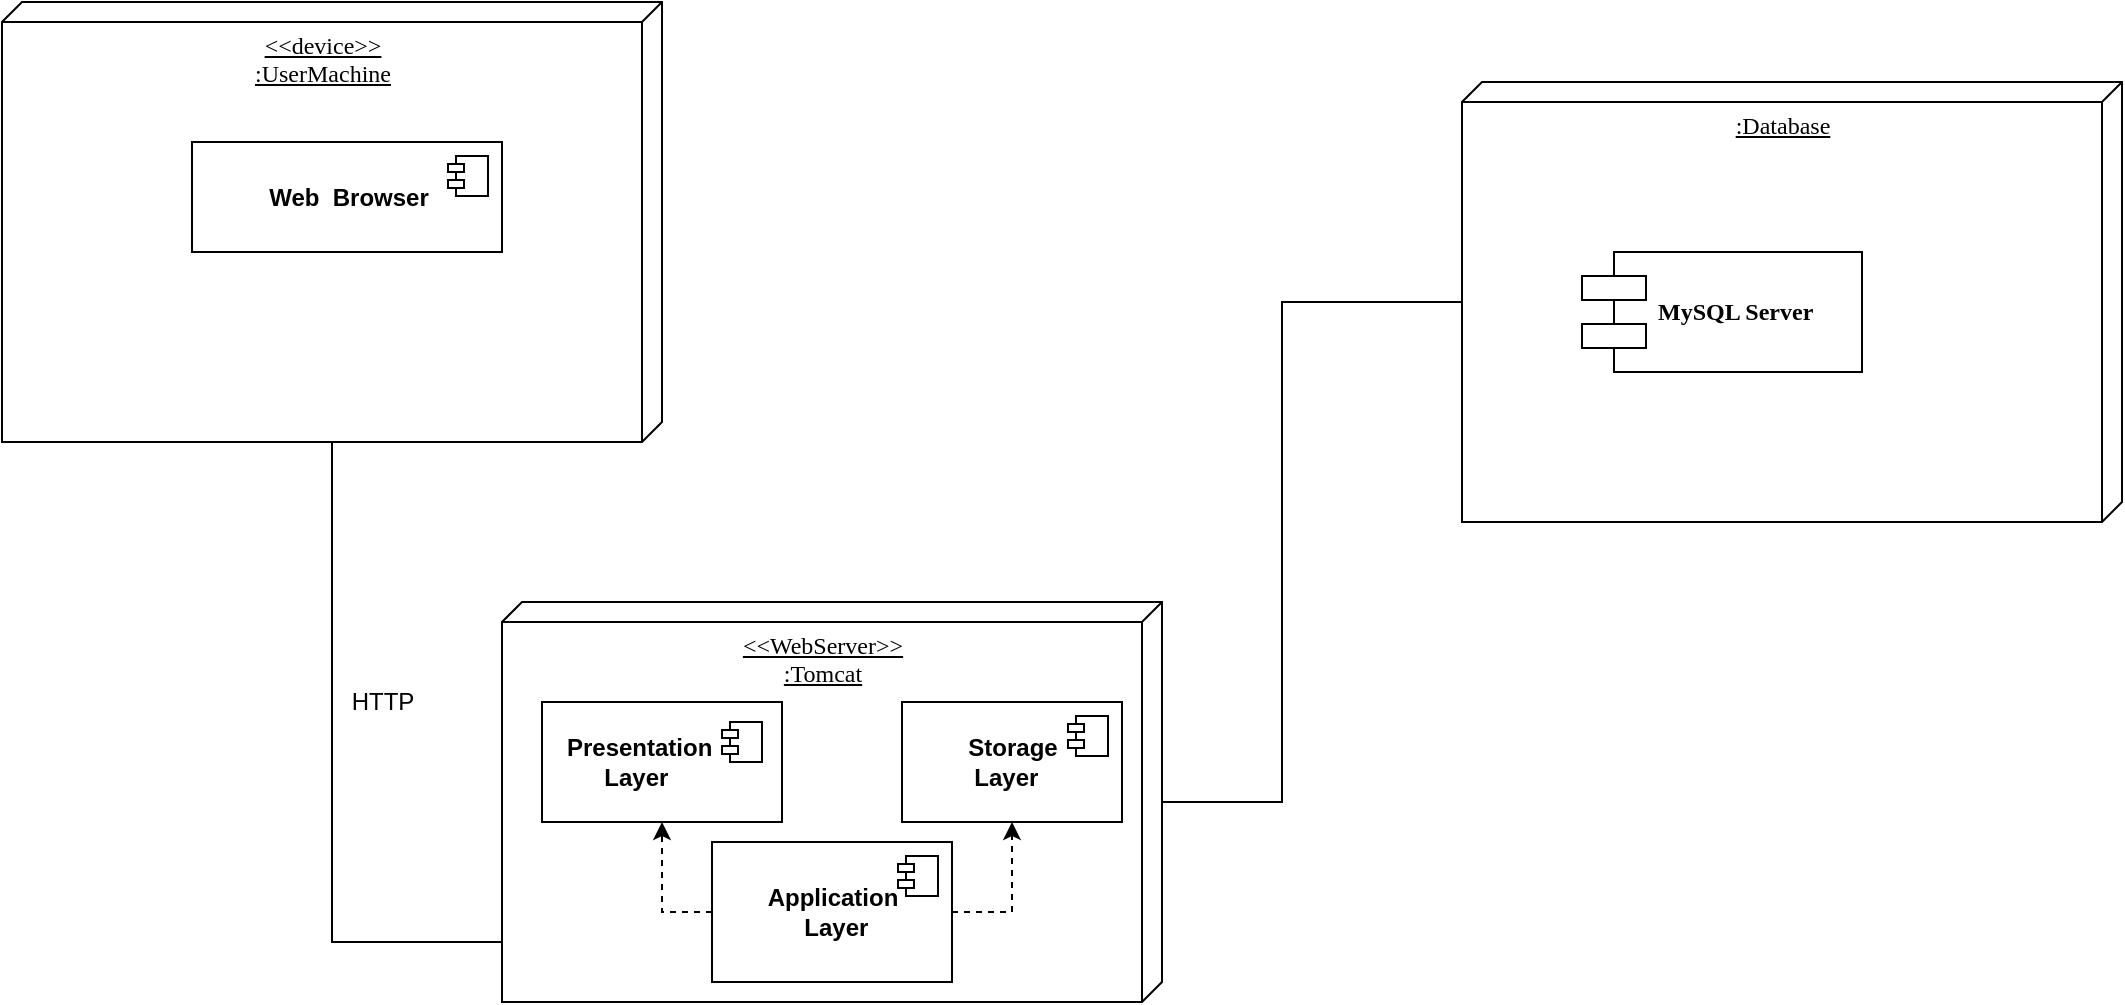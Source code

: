 <mxfile version="15.9.4" type="device"><diagram id="C1SVzaXV-8N28gHHkaph" name="Page-1"><mxGraphModel dx="1563" dy="659" grid="1" gridSize="10" guides="1" tooltips="1" connect="1" arrows="1" fold="1" page="1" pageScale="1" pageWidth="827" pageHeight="1169" math="0" shadow="0"><root><mxCell id="0"/><mxCell id="1" parent="0"/><mxCell id="7E7ON-IG4LMTUg79LyIe-1" value="&lt;div&gt;&amp;lt;&amp;lt;device&amp;gt;&amp;gt;&lt;/div&gt;&lt;div&gt;:UserMachine&lt;br&gt;&lt;/div&gt;" style="verticalAlign=top;align=center;spacingTop=8;spacingLeft=2;spacingRight=12;shape=cube;size=10;direction=south;fontStyle=4;html=1;rounded=0;shadow=0;comic=0;labelBackgroundColor=none;strokeWidth=1;fontFamily=Verdana;fontSize=12" vertex="1" parent="1"><mxGeometry x="510" y="420" width="330" height="220" as="geometry"/></mxCell><mxCell id="7E7ON-IG4LMTUg79LyIe-2" value="&lt;div align=&quot;center&quot;&gt;:Database&lt;/div&gt;" style="verticalAlign=top;align=center;spacingTop=8;spacingLeft=2;spacingRight=12;shape=cube;size=10;direction=south;fontStyle=4;html=1;rounded=0;shadow=0;comic=0;labelBackgroundColor=none;strokeWidth=1;fontFamily=Verdana;fontSize=12" vertex="1" parent="1"><mxGeometry x="1240" y="460" width="330" height="220" as="geometry"/></mxCell><mxCell id="7E7ON-IG4LMTUg79LyIe-3" value="&lt;div&gt;&amp;lt;&amp;lt;WebServer&amp;gt;&amp;gt;&lt;/div&gt;&lt;div&gt;:Tomcat&lt;br&gt;&lt;/div&gt;" style="verticalAlign=top;align=center;spacingTop=8;spacingLeft=2;spacingRight=12;shape=cube;size=10;direction=south;fontStyle=4;html=1;rounded=0;shadow=0;comic=0;labelBackgroundColor=none;strokeWidth=1;fontFamily=Verdana;fontSize=12" vertex="1" parent="1"><mxGeometry x="760" y="720" width="330" height="200" as="geometry"/></mxCell><mxCell id="7E7ON-IG4LMTUg79LyIe-4" value="&lt;b&gt;MySQL Server&lt;/b&gt;" style="shape=component;align=left;spacingLeft=36;rounded=0;shadow=0;comic=0;labelBackgroundColor=none;strokeWidth=1;fontFamily=Verdana;fontSize=12;html=1;" vertex="1" parent="1"><mxGeometry x="1300" y="545" width="140" height="60" as="geometry"/></mxCell><mxCell id="7E7ON-IG4LMTUg79LyIe-5" style="edgeStyle=orthogonalEdgeStyle;rounded=0;html=1;labelBackgroundColor=none;startArrow=none;startFill=0;startSize=8;endArrow=none;endFill=0;endSize=16;fontFamily=Verdana;fontSize=12;" edge="1" parent="1" source="7E7ON-IG4LMTUg79LyIe-3" target="7E7ON-IG4LMTUg79LyIe-2"><mxGeometry relative="1" as="geometry"><Array as="points"><mxPoint x="1150" y="820"/><mxPoint x="1150" y="570"/></Array></mxGeometry></mxCell><mxCell id="7E7ON-IG4LMTUg79LyIe-6" style="edgeStyle=orthogonalEdgeStyle;rounded=0;html=1;labelBackgroundColor=none;startArrow=none;startFill=0;startSize=8;endArrow=none;endFill=0;endSize=16;fontFamily=Verdana;fontSize=12;" edge="1" parent="1" source="7E7ON-IG4LMTUg79LyIe-3" target="7E7ON-IG4LMTUg79LyIe-1"><mxGeometry relative="1" as="geometry"><Array as="points"><mxPoint x="675" y="890"/></Array></mxGeometry></mxCell><mxCell id="7E7ON-IG4LMTUg79LyIe-7" value="&lt;div&gt;&lt;b&gt;Web&amp;nbsp; &lt;/b&gt;&lt;b&gt;Browser &lt;/b&gt;&lt;/div&gt;" style="html=1;dropTarget=0;align=center;" vertex="1" parent="1"><mxGeometry x="605" y="490" width="155" height="55" as="geometry"/></mxCell><mxCell id="7E7ON-IG4LMTUg79LyIe-8" value="" style="shape=module;jettyWidth=8;jettyHeight=4;align=center;" vertex="1" parent="7E7ON-IG4LMTUg79LyIe-7"><mxGeometry x="1" width="20" height="20" relative="1" as="geometry"><mxPoint x="-27" y="7" as="offset"/></mxGeometry></mxCell><mxCell id="7E7ON-IG4LMTUg79LyIe-10" value="&lt;div&gt;&lt;b&gt;Presentation&amp;nbsp; &amp;nbsp; &amp;nbsp; &amp;nbsp;&lt;/b&gt;&lt;/div&gt;&lt;div&gt;&lt;b&gt;Layer&amp;nbsp; &amp;nbsp; &amp;nbsp; &amp;nbsp;&amp;nbsp;&lt;/b&gt;&lt;/div&gt;" style="html=1;dropTarget=0;align=center;" vertex="1" parent="1"><mxGeometry x="780" y="770" width="120" height="60" as="geometry"/></mxCell><mxCell id="7E7ON-IG4LMTUg79LyIe-12" style="edgeStyle=orthogonalEdgeStyle;rounded=0;orthogonalLoop=1;jettySize=auto;html=1;exitX=0;exitY=0.5;exitDx=0;exitDy=0;entryX=0.5;entryY=1;entryDx=0;entryDy=0;dashed=1;" edge="1" parent="1" source="7E7ON-IG4LMTUg79LyIe-14" target="7E7ON-IG4LMTUg79LyIe-10"><mxGeometry relative="1" as="geometry"/></mxCell><mxCell id="7E7ON-IG4LMTUg79LyIe-13" style="edgeStyle=orthogonalEdgeStyle;rounded=0;orthogonalLoop=1;jettySize=auto;html=1;exitX=1;exitY=0.5;exitDx=0;exitDy=0;dashed=1;" edge="1" parent="1" source="7E7ON-IG4LMTUg79LyIe-14" target="7E7ON-IG4LMTUg79LyIe-16"><mxGeometry relative="1" as="geometry"/></mxCell><mxCell id="7E7ON-IG4LMTUg79LyIe-14" value="&lt;b&gt;Application&lt;br&gt;&amp;nbsp;Layer&lt;/b&gt;" style="html=1;dropTarget=0;align=center;" vertex="1" parent="1"><mxGeometry x="865" y="840" width="120" height="70" as="geometry"/></mxCell><mxCell id="7E7ON-IG4LMTUg79LyIe-15" value="" style="shape=module;jettyWidth=8;jettyHeight=4;align=center;" vertex="1" parent="7E7ON-IG4LMTUg79LyIe-14"><mxGeometry x="1" width="20" height="20" relative="1" as="geometry"><mxPoint x="-27" y="7" as="offset"/></mxGeometry></mxCell><mxCell id="7E7ON-IG4LMTUg79LyIe-16" value="&lt;b&gt;Storage &lt;br&gt;&amp;nbsp; &amp;nbsp; Layer&amp;nbsp; &amp;nbsp; &amp;nbsp;&amp;nbsp;&lt;/b&gt;" style="html=1;dropTarget=0;align=center;" vertex="1" parent="1"><mxGeometry x="960" y="770" width="110" height="60" as="geometry"/></mxCell><mxCell id="7E7ON-IG4LMTUg79LyIe-17" value="" style="shape=module;jettyWidth=8;jettyHeight=4;align=center;" vertex="1" parent="7E7ON-IG4LMTUg79LyIe-16"><mxGeometry x="1" width="20" height="20" relative="1" as="geometry"><mxPoint x="-27" y="7" as="offset"/></mxGeometry></mxCell><mxCell id="7E7ON-IG4LMTUg79LyIe-18" value="HTTP" style="text;html=1;align=center;verticalAlign=middle;resizable=0;points=[];autosize=1;strokeColor=none;fillColor=none;" vertex="1" parent="1"><mxGeometry x="675" y="760" width="50" height="20" as="geometry"/></mxCell><mxCell id="7E7ON-IG4LMTUg79LyIe-19" value="" style="shape=module;jettyWidth=8;jettyHeight=4;align=center;" vertex="1" parent="1"><mxGeometry x="870" y="780" width="20" height="20" as="geometry"/></mxCell></root></mxGraphModel></diagram></mxfile>